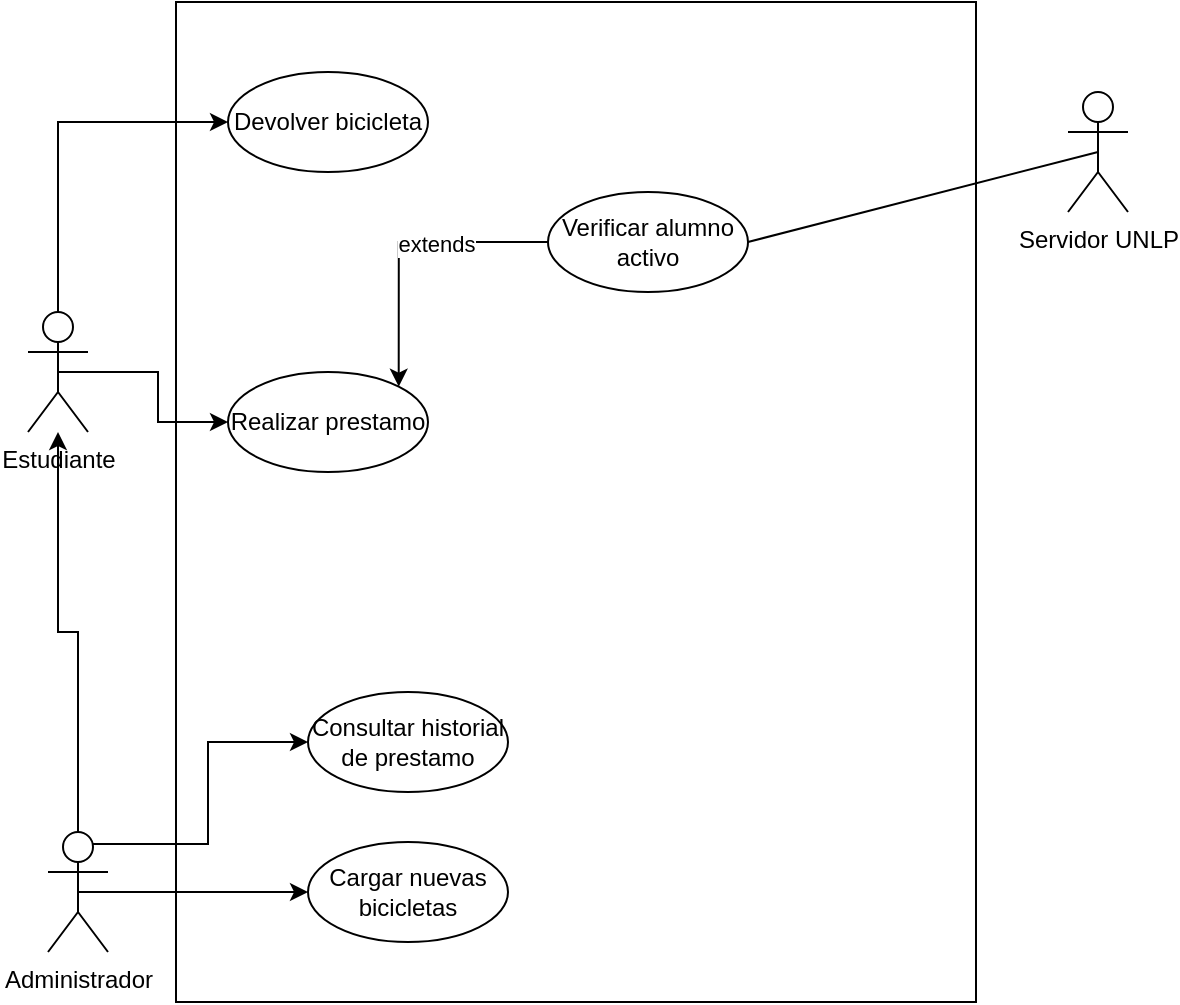 <mxfile version="28.1.2">
  <diagram name="Página-1" id="sC71UwRwQccqJ4tu4v_8">
    <mxGraphModel dx="703" dy="843" grid="1" gridSize="10" guides="1" tooltips="1" connect="1" arrows="1" fold="1" page="1" pageScale="1" pageWidth="827" pageHeight="1169" math="0" shadow="0">
      <root>
        <mxCell id="0" />
        <mxCell id="1" parent="0" />
        <mxCell id="m16CKhJo0tl4xpae-_D2-29" value="" style="rounded=0;whiteSpace=wrap;html=1;movable=0;resizable=0;rotatable=0;deletable=0;editable=0;locked=1;connectable=0;" vertex="1" parent="1">
          <mxGeometry x="214" y="335" width="400" height="500" as="geometry" />
        </mxCell>
        <mxCell id="m16CKhJo0tl4xpae-_D2-43" style="edgeStyle=orthogonalEdgeStyle;rounded=0;orthogonalLoop=1;jettySize=auto;html=1;exitX=0.5;exitY=0.5;exitDx=0;exitDy=0;exitPerimeter=0;entryX=0;entryY=0.5;entryDx=0;entryDy=0;" edge="1" parent="1" source="m16CKhJo0tl4xpae-_D2-30" target="m16CKhJo0tl4xpae-_D2-36">
          <mxGeometry relative="1" as="geometry" />
        </mxCell>
        <mxCell id="m16CKhJo0tl4xpae-_D2-49" style="edgeStyle=orthogonalEdgeStyle;rounded=0;orthogonalLoop=1;jettySize=auto;html=1;exitX=0.5;exitY=0;exitDx=0;exitDy=0;exitPerimeter=0;entryX=0;entryY=0.5;entryDx=0;entryDy=0;" edge="1" parent="1" source="m16CKhJo0tl4xpae-_D2-30" target="m16CKhJo0tl4xpae-_D2-48">
          <mxGeometry relative="1" as="geometry" />
        </mxCell>
        <mxCell id="m16CKhJo0tl4xpae-_D2-30" value="Estudiante" style="shape=umlActor;verticalLabelPosition=bottom;verticalAlign=top;html=1;outlineConnect=0;" vertex="1" parent="1">
          <mxGeometry x="140" y="490" width="30" height="60" as="geometry" />
        </mxCell>
        <mxCell id="m16CKhJo0tl4xpae-_D2-34" style="edgeStyle=orthogonalEdgeStyle;rounded=0;orthogonalLoop=1;jettySize=auto;html=1;exitX=0.5;exitY=0;exitDx=0;exitDy=0;exitPerimeter=0;" edge="1" parent="1" source="m16CKhJo0tl4xpae-_D2-32" target="m16CKhJo0tl4xpae-_D2-30">
          <mxGeometry relative="1" as="geometry" />
        </mxCell>
        <mxCell id="m16CKhJo0tl4xpae-_D2-52" style="edgeStyle=orthogonalEdgeStyle;rounded=0;orthogonalLoop=1;jettySize=auto;html=1;exitX=0.75;exitY=0.1;exitDx=0;exitDy=0;exitPerimeter=0;entryX=0;entryY=0.5;entryDx=0;entryDy=0;" edge="1" parent="1" source="m16CKhJo0tl4xpae-_D2-32" target="m16CKhJo0tl4xpae-_D2-50">
          <mxGeometry relative="1" as="geometry" />
        </mxCell>
        <mxCell id="m16CKhJo0tl4xpae-_D2-53" style="edgeStyle=orthogonalEdgeStyle;rounded=0;orthogonalLoop=1;jettySize=auto;html=1;exitX=0.5;exitY=0.5;exitDx=0;exitDy=0;exitPerimeter=0;entryX=0;entryY=0.5;entryDx=0;entryDy=0;" edge="1" parent="1" source="m16CKhJo0tl4xpae-_D2-32" target="m16CKhJo0tl4xpae-_D2-51">
          <mxGeometry relative="1" as="geometry" />
        </mxCell>
        <mxCell id="m16CKhJo0tl4xpae-_D2-32" value="Administrador" style="shape=umlActor;verticalLabelPosition=bottom;verticalAlign=top;html=1;outlineConnect=0;" vertex="1" parent="1">
          <mxGeometry x="150" y="750" width="30" height="60" as="geometry" />
        </mxCell>
        <mxCell id="m16CKhJo0tl4xpae-_D2-33" value="Servidor UNLP" style="shape=umlActor;verticalLabelPosition=bottom;verticalAlign=top;html=1;outlineConnect=0;" vertex="1" parent="1">
          <mxGeometry x="660" y="380" width="30" height="60" as="geometry" />
        </mxCell>
        <mxCell id="m16CKhJo0tl4xpae-_D2-36" value="Realizar prestamo" style="ellipse;whiteSpace=wrap;html=1;" vertex="1" parent="1">
          <mxGeometry x="240" y="520" width="100" height="50" as="geometry" />
        </mxCell>
        <mxCell id="m16CKhJo0tl4xpae-_D2-45" style="edgeStyle=orthogonalEdgeStyle;rounded=0;orthogonalLoop=1;jettySize=auto;html=1;exitX=0;exitY=0.5;exitDx=0;exitDy=0;entryX=1;entryY=0;entryDx=0;entryDy=0;" edge="1" parent="1" source="m16CKhJo0tl4xpae-_D2-39" target="m16CKhJo0tl4xpae-_D2-36">
          <mxGeometry relative="1" as="geometry" />
        </mxCell>
        <mxCell id="m16CKhJo0tl4xpae-_D2-46" value="extends" style="edgeLabel;html=1;align=center;verticalAlign=middle;resizable=0;points=[];" vertex="1" connectable="0" parent="m16CKhJo0tl4xpae-_D2-45">
          <mxGeometry x="-0.238" y="1" relative="1" as="geometry">
            <mxPoint as="offset" />
          </mxGeometry>
        </mxCell>
        <mxCell id="m16CKhJo0tl4xpae-_D2-39" value="Verificar alumno activo" style="ellipse;whiteSpace=wrap;html=1;" vertex="1" parent="1">
          <mxGeometry x="400" y="430" width="100" height="50" as="geometry" />
        </mxCell>
        <mxCell id="m16CKhJo0tl4xpae-_D2-42" value="" style="endArrow=none;html=1;rounded=0;entryX=0.5;entryY=0.5;entryDx=0;entryDy=0;entryPerimeter=0;exitX=1;exitY=0.5;exitDx=0;exitDy=0;" edge="1" parent="1" source="m16CKhJo0tl4xpae-_D2-39" target="m16CKhJo0tl4xpae-_D2-33">
          <mxGeometry width="50" height="50" relative="1" as="geometry">
            <mxPoint x="440" y="660" as="sourcePoint" />
            <mxPoint x="490" y="610" as="targetPoint" />
          </mxGeometry>
        </mxCell>
        <mxCell id="m16CKhJo0tl4xpae-_D2-48" value="Devolver bicicleta" style="ellipse;whiteSpace=wrap;html=1;" vertex="1" parent="1">
          <mxGeometry x="240" y="370" width="100" height="50" as="geometry" />
        </mxCell>
        <mxCell id="m16CKhJo0tl4xpae-_D2-50" value="Consultar historial de prestamo" style="ellipse;whiteSpace=wrap;html=1;" vertex="1" parent="1">
          <mxGeometry x="280" y="680" width="100" height="50" as="geometry" />
        </mxCell>
        <mxCell id="m16CKhJo0tl4xpae-_D2-51" value="Cargar nuevas bicicletas" style="ellipse;whiteSpace=wrap;html=1;" vertex="1" parent="1">
          <mxGeometry x="280" y="755" width="100" height="50" as="geometry" />
        </mxCell>
      </root>
    </mxGraphModel>
  </diagram>
</mxfile>
